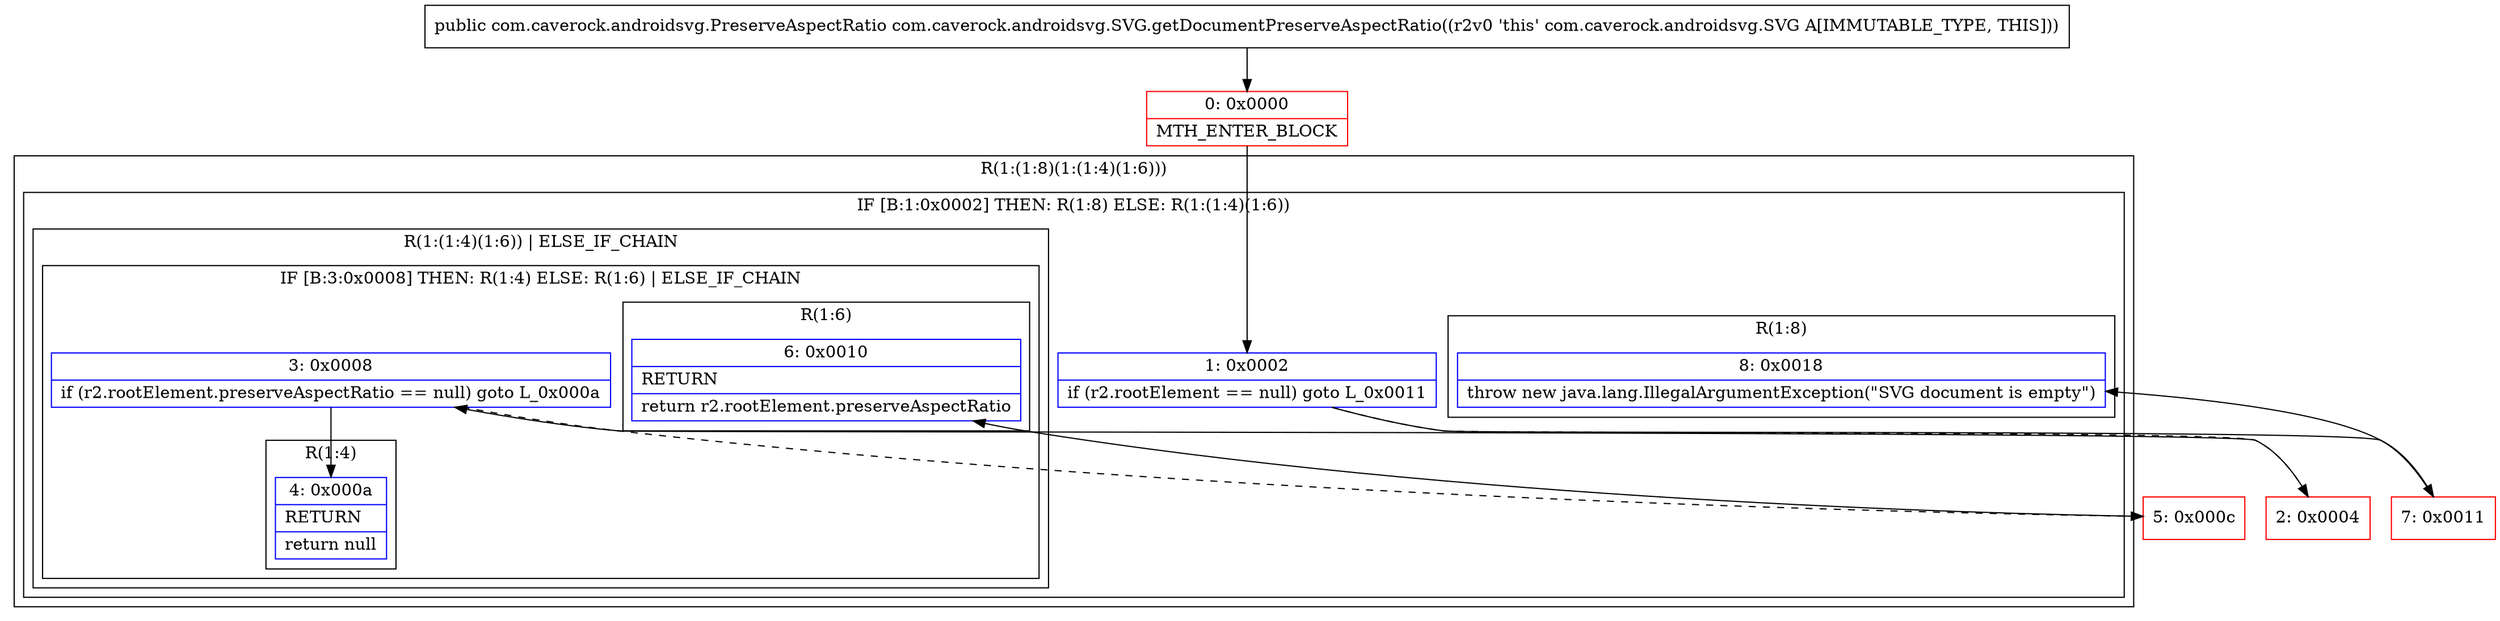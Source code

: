 digraph "CFG forcom.caverock.androidsvg.SVG.getDocumentPreserveAspectRatio()Lcom\/caverock\/androidsvg\/PreserveAspectRatio;" {
subgraph cluster_Region_1778836847 {
label = "R(1:(1:8)(1:(1:4)(1:6)))";
node [shape=record,color=blue];
subgraph cluster_IfRegion_1017226882 {
label = "IF [B:1:0x0002] THEN: R(1:8) ELSE: R(1:(1:4)(1:6))";
node [shape=record,color=blue];
Node_1 [shape=record,label="{1\:\ 0x0002|if (r2.rootElement == null) goto L_0x0011\l}"];
subgraph cluster_Region_140151943 {
label = "R(1:8)";
node [shape=record,color=blue];
Node_8 [shape=record,label="{8\:\ 0x0018|throw new java.lang.IllegalArgumentException(\"SVG document is empty\")\l}"];
}
subgraph cluster_Region_1773496758 {
label = "R(1:(1:4)(1:6)) | ELSE_IF_CHAIN\l";
node [shape=record,color=blue];
subgraph cluster_IfRegion_885380210 {
label = "IF [B:3:0x0008] THEN: R(1:4) ELSE: R(1:6) | ELSE_IF_CHAIN\l";
node [shape=record,color=blue];
Node_3 [shape=record,label="{3\:\ 0x0008|if (r2.rootElement.preserveAspectRatio == null) goto L_0x000a\l}"];
subgraph cluster_Region_90304990 {
label = "R(1:4)";
node [shape=record,color=blue];
Node_4 [shape=record,label="{4\:\ 0x000a|RETURN\l|return null\l}"];
}
subgraph cluster_Region_1493400385 {
label = "R(1:6)";
node [shape=record,color=blue];
Node_6 [shape=record,label="{6\:\ 0x0010|RETURN\l|return r2.rootElement.preserveAspectRatio\l}"];
}
}
}
}
}
Node_0 [shape=record,color=red,label="{0\:\ 0x0000|MTH_ENTER_BLOCK\l}"];
Node_2 [shape=record,color=red,label="{2\:\ 0x0004}"];
Node_5 [shape=record,color=red,label="{5\:\ 0x000c}"];
Node_7 [shape=record,color=red,label="{7\:\ 0x0011}"];
MethodNode[shape=record,label="{public com.caverock.androidsvg.PreserveAspectRatio com.caverock.androidsvg.SVG.getDocumentPreserveAspectRatio((r2v0 'this' com.caverock.androidsvg.SVG A[IMMUTABLE_TYPE, THIS])) }"];
MethodNode -> Node_0;
Node_1 -> Node_2[style=dashed];
Node_1 -> Node_7;
Node_3 -> Node_4;
Node_3 -> Node_5[style=dashed];
Node_0 -> Node_1;
Node_2 -> Node_3;
Node_5 -> Node_6;
Node_7 -> Node_8;
}

